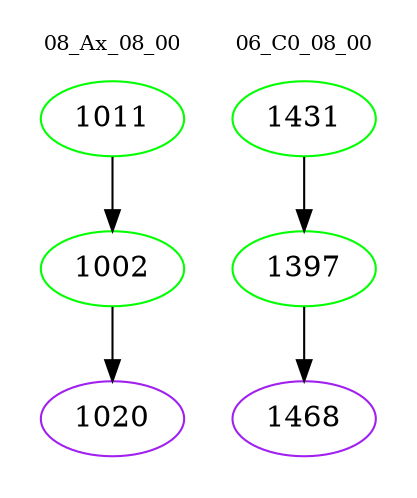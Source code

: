 digraph{
subgraph cluster_0 {
color = white
label = "08_Ax_08_00";
fontsize=10;
T0_1011 [label="1011", color="green"]
T0_1011 -> T0_1002 [color="black"]
T0_1002 [label="1002", color="green"]
T0_1002 -> T0_1020 [color="black"]
T0_1020 [label="1020", color="purple"]
}
subgraph cluster_1 {
color = white
label = "06_C0_08_00";
fontsize=10;
T1_1431 [label="1431", color="green"]
T1_1431 -> T1_1397 [color="black"]
T1_1397 [label="1397", color="green"]
T1_1397 -> T1_1468 [color="black"]
T1_1468 [label="1468", color="purple"]
}
}

